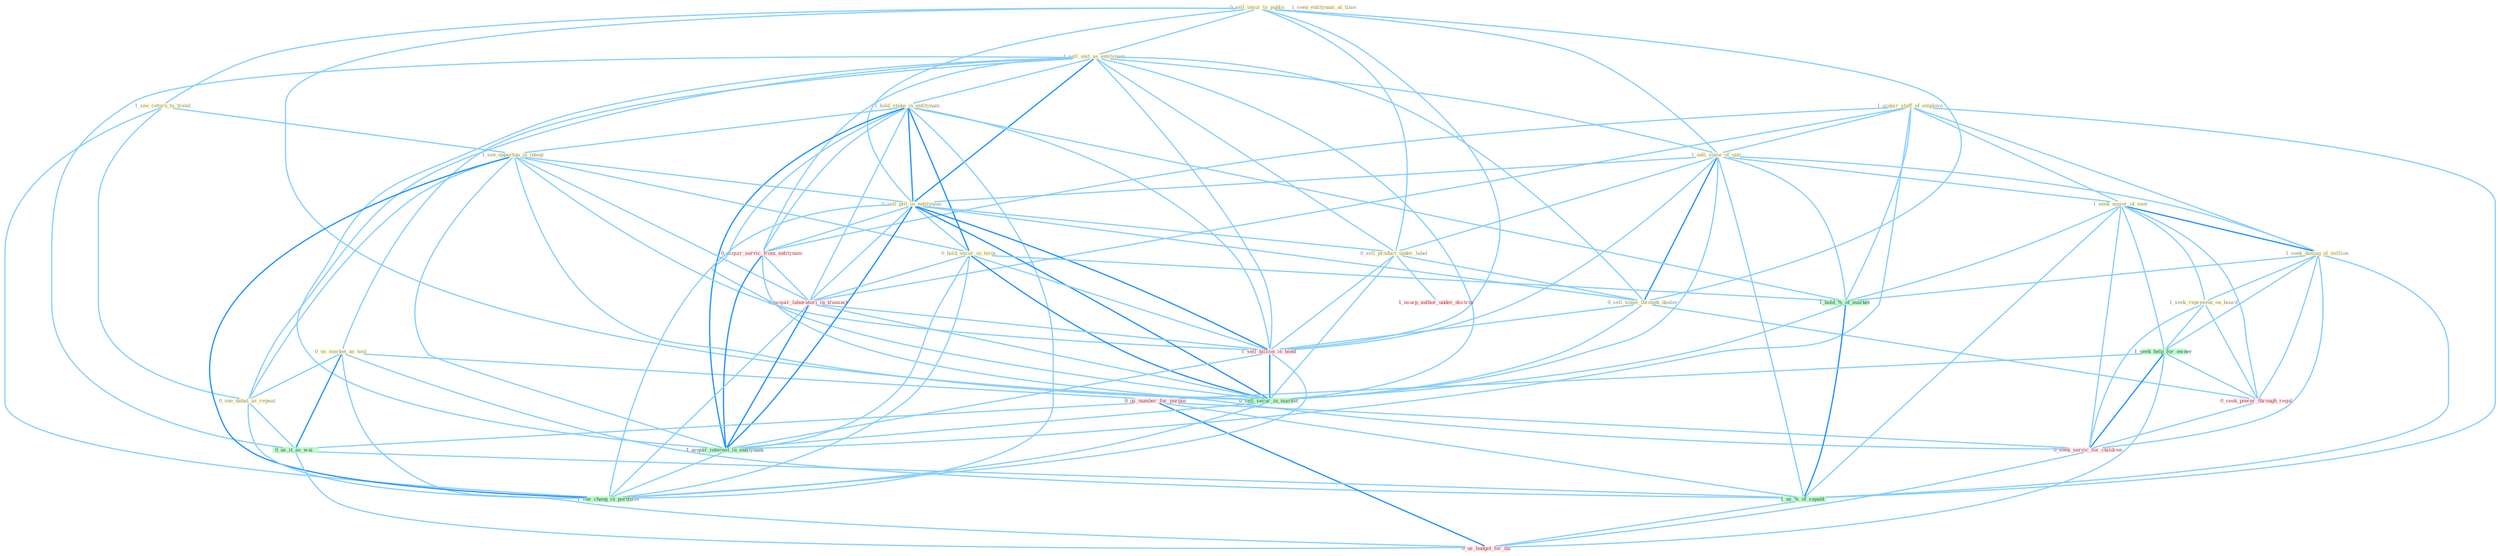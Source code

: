 Graph G{ 
    node
    [shape=polygon,style=filled,width=.5,height=.06,color="#BDFCC9",fixedsize=true,fontsize=4,
    fontcolor="#2f4f4f"];
    {node
    [color="#ffffe0", fontcolor="#8b7d6b"] "0_sell_insur_to_public " "1_sell_unit_as_entitynam " "1_acquir_staff_of_employe " "0_us_market_as_tool " "1_sell_some_of_unit " "1_seen_entitynam_at_time " "1_seek_major_of_seat " "1_seek_damag_of_million " "1_see_return_to_trend " "1_hold_stake_in_entitynam " "1_see_opportun_in_integr " "1_seek_represent_on_board " "0_sell_pill_in_entitynam " "0_sell_product_under_label " "0_sell_some_through_dealer " "0_see_debat_as_repeat " "0_hold_secur_in_term "}
{node [color="#fff0f5", fontcolor="#b22222"] "0_acquir_servic_from_entitynam " "0_seek_power_through_regul " "0_us_number_for_purpos " "0_acquir_laboratori_in_transact " "1_sell_billion_in_bond " "1_usurp_author_under_doctrin " "0_seek_servic_for_children " "0_us_budget_for_thi "}
edge [color="#B0E2FF"];

	"0_sell_insur_to_public " -- "1_sell_unit_as_entitynam " [w="1", color="#87cefa" ];
	"0_sell_insur_to_public " -- "1_sell_some_of_unit " [w="1", color="#87cefa" ];
	"0_sell_insur_to_public " -- "1_see_return_to_trend " [w="1", color="#87cefa" ];
	"0_sell_insur_to_public " -- "0_sell_pill_in_entitynam " [w="1", color="#87cefa" ];
	"0_sell_insur_to_public " -- "0_sell_product_under_label " [w="1", color="#87cefa" ];
	"0_sell_insur_to_public " -- "0_sell_some_through_dealer " [w="1", color="#87cefa" ];
	"0_sell_insur_to_public " -- "1_sell_billion_in_bond " [w="1", color="#87cefa" ];
	"0_sell_insur_to_public " -- "0_sell_secur_in_market " [w="1", color="#87cefa" ];
	"1_sell_unit_as_entitynam " -- "0_us_market_as_tool " [w="1", color="#87cefa" ];
	"1_sell_unit_as_entitynam " -- "1_sell_some_of_unit " [w="1", color="#87cefa" ];
	"1_sell_unit_as_entitynam " -- "1_hold_stake_in_entitynam " [w="1", color="#87cefa" ];
	"1_sell_unit_as_entitynam " -- "0_sell_pill_in_entitynam " [w="2", color="#1e90ff" , len=0.8];
	"1_sell_unit_as_entitynam " -- "0_sell_product_under_label " [w="1", color="#87cefa" ];
	"1_sell_unit_as_entitynam " -- "0_sell_some_through_dealer " [w="1", color="#87cefa" ];
	"1_sell_unit_as_entitynam " -- "0_see_debat_as_repeat " [w="1", color="#87cefa" ];
	"1_sell_unit_as_entitynam " -- "0_acquir_servic_from_entitynam " [w="1", color="#87cefa" ];
	"1_sell_unit_as_entitynam " -- "1_sell_billion_in_bond " [w="1", color="#87cefa" ];
	"1_sell_unit_as_entitynam " -- "0_us_it_as_wai " [w="1", color="#87cefa" ];
	"1_sell_unit_as_entitynam " -- "0_sell_secur_in_market " [w="1", color="#87cefa" ];
	"1_sell_unit_as_entitynam " -- "1_acquir_interest_in_entitynam " [w="1", color="#87cefa" ];
	"1_acquir_staff_of_employe " -- "1_sell_some_of_unit " [w="1", color="#87cefa" ];
	"1_acquir_staff_of_employe " -- "1_seek_major_of_seat " [w="1", color="#87cefa" ];
	"1_acquir_staff_of_employe " -- "1_seek_damag_of_million " [w="1", color="#87cefa" ];
	"1_acquir_staff_of_employe " -- "0_acquir_servic_from_entitynam " [w="1", color="#87cefa" ];
	"1_acquir_staff_of_employe " -- "1_hold_%_of_market " [w="1", color="#87cefa" ];
	"1_acquir_staff_of_employe " -- "0_acquir_laboratori_in_transact " [w="1", color="#87cefa" ];
	"1_acquir_staff_of_employe " -- "1_us_%_of_capabl " [w="1", color="#87cefa" ];
	"1_acquir_staff_of_employe " -- "1_acquir_interest_in_entitynam " [w="1", color="#87cefa" ];
	"0_us_market_as_tool " -- "0_see_debat_as_repeat " [w="1", color="#87cefa" ];
	"0_us_market_as_tool " -- "0_us_number_for_purpos " [w="1", color="#87cefa" ];
	"0_us_market_as_tool " -- "0_us_it_as_wai " [w="2", color="#1e90ff" , len=0.8];
	"0_us_market_as_tool " -- "1_us_%_of_capabl " [w="1", color="#87cefa" ];
	"0_us_market_as_tool " -- "0_us_budget_for_thi " [w="1", color="#87cefa" ];
	"1_sell_some_of_unit " -- "1_seek_major_of_seat " [w="1", color="#87cefa" ];
	"1_sell_some_of_unit " -- "1_seek_damag_of_million " [w="1", color="#87cefa" ];
	"1_sell_some_of_unit " -- "0_sell_pill_in_entitynam " [w="1", color="#87cefa" ];
	"1_sell_some_of_unit " -- "0_sell_product_under_label " [w="1", color="#87cefa" ];
	"1_sell_some_of_unit " -- "0_sell_some_through_dealer " [w="2", color="#1e90ff" , len=0.8];
	"1_sell_some_of_unit " -- "1_hold_%_of_market " [w="1", color="#87cefa" ];
	"1_sell_some_of_unit " -- "1_sell_billion_in_bond " [w="1", color="#87cefa" ];
	"1_sell_some_of_unit " -- "1_us_%_of_capabl " [w="1", color="#87cefa" ];
	"1_sell_some_of_unit " -- "0_sell_secur_in_market " [w="1", color="#87cefa" ];
	"1_seek_major_of_seat " -- "1_seek_damag_of_million " [w="2", color="#1e90ff" , len=0.8];
	"1_seek_major_of_seat " -- "1_seek_represent_on_board " [w="1", color="#87cefa" ];
	"1_seek_major_of_seat " -- "1_seek_help_for_owner " [w="1", color="#87cefa" ];
	"1_seek_major_of_seat " -- "1_hold_%_of_market " [w="1", color="#87cefa" ];
	"1_seek_major_of_seat " -- "0_seek_power_through_regul " [w="1", color="#87cefa" ];
	"1_seek_major_of_seat " -- "1_us_%_of_capabl " [w="1", color="#87cefa" ];
	"1_seek_major_of_seat " -- "0_seek_servic_for_children " [w="1", color="#87cefa" ];
	"1_seek_damag_of_million " -- "1_seek_represent_on_board " [w="1", color="#87cefa" ];
	"1_seek_damag_of_million " -- "1_seek_help_for_owner " [w="1", color="#87cefa" ];
	"1_seek_damag_of_million " -- "1_hold_%_of_market " [w="1", color="#87cefa" ];
	"1_seek_damag_of_million " -- "0_seek_power_through_regul " [w="1", color="#87cefa" ];
	"1_seek_damag_of_million " -- "1_us_%_of_capabl " [w="1", color="#87cefa" ];
	"1_seek_damag_of_million " -- "0_seek_servic_for_children " [w="1", color="#87cefa" ];
	"1_see_return_to_trend " -- "1_see_opportun_in_integr " [w="1", color="#87cefa" ];
	"1_see_return_to_trend " -- "0_see_debat_as_repeat " [w="1", color="#87cefa" ];
	"1_see_return_to_trend " -- "1_see_chang_in_portfolio " [w="1", color="#87cefa" ];
	"1_hold_stake_in_entitynam " -- "1_see_opportun_in_integr " [w="1", color="#87cefa" ];
	"1_hold_stake_in_entitynam " -- "0_sell_pill_in_entitynam " [w="2", color="#1e90ff" , len=0.8];
	"1_hold_stake_in_entitynam " -- "0_hold_secur_in_term " [w="2", color="#1e90ff" , len=0.8];
	"1_hold_stake_in_entitynam " -- "0_acquir_servic_from_entitynam " [w="1", color="#87cefa" ];
	"1_hold_stake_in_entitynam " -- "1_hold_%_of_market " [w="1", color="#87cefa" ];
	"1_hold_stake_in_entitynam " -- "0_acquir_laboratori_in_transact " [w="1", color="#87cefa" ];
	"1_hold_stake_in_entitynam " -- "1_sell_billion_in_bond " [w="1", color="#87cefa" ];
	"1_hold_stake_in_entitynam " -- "0_sell_secur_in_market " [w="1", color="#87cefa" ];
	"1_hold_stake_in_entitynam " -- "1_acquir_interest_in_entitynam " [w="2", color="#1e90ff" , len=0.8];
	"1_hold_stake_in_entitynam " -- "1_see_chang_in_portfolio " [w="1", color="#87cefa" ];
	"1_see_opportun_in_integr " -- "0_sell_pill_in_entitynam " [w="1", color="#87cefa" ];
	"1_see_opportun_in_integr " -- "0_see_debat_as_repeat " [w="1", color="#87cefa" ];
	"1_see_opportun_in_integr " -- "0_hold_secur_in_term " [w="1", color="#87cefa" ];
	"1_see_opportun_in_integr " -- "0_acquir_laboratori_in_transact " [w="1", color="#87cefa" ];
	"1_see_opportun_in_integr " -- "1_sell_billion_in_bond " [w="1", color="#87cefa" ];
	"1_see_opportun_in_integr " -- "0_sell_secur_in_market " [w="1", color="#87cefa" ];
	"1_see_opportun_in_integr " -- "1_acquir_interest_in_entitynam " [w="1", color="#87cefa" ];
	"1_see_opportun_in_integr " -- "1_see_chang_in_portfolio " [w="2", color="#1e90ff" , len=0.8];
	"1_seek_represent_on_board " -- "1_seek_help_for_owner " [w="1", color="#87cefa" ];
	"1_seek_represent_on_board " -- "0_seek_power_through_regul " [w="1", color="#87cefa" ];
	"1_seek_represent_on_board " -- "0_seek_servic_for_children " [w="1", color="#87cefa" ];
	"0_sell_pill_in_entitynam " -- "0_sell_product_under_label " [w="1", color="#87cefa" ];
	"0_sell_pill_in_entitynam " -- "0_sell_some_through_dealer " [w="1", color="#87cefa" ];
	"0_sell_pill_in_entitynam " -- "0_hold_secur_in_term " [w="1", color="#87cefa" ];
	"0_sell_pill_in_entitynam " -- "0_acquir_servic_from_entitynam " [w="1", color="#87cefa" ];
	"0_sell_pill_in_entitynam " -- "0_acquir_laboratori_in_transact " [w="1", color="#87cefa" ];
	"0_sell_pill_in_entitynam " -- "1_sell_billion_in_bond " [w="2", color="#1e90ff" , len=0.8];
	"0_sell_pill_in_entitynam " -- "0_sell_secur_in_market " [w="2", color="#1e90ff" , len=0.8];
	"0_sell_pill_in_entitynam " -- "1_acquir_interest_in_entitynam " [w="2", color="#1e90ff" , len=0.8];
	"0_sell_pill_in_entitynam " -- "1_see_chang_in_portfolio " [w="1", color="#87cefa" ];
	"0_sell_product_under_label " -- "0_sell_some_through_dealer " [w="1", color="#87cefa" ];
	"0_sell_product_under_label " -- "1_sell_billion_in_bond " [w="1", color="#87cefa" ];
	"0_sell_product_under_label " -- "1_usurp_author_under_doctrin " [w="1", color="#87cefa" ];
	"0_sell_product_under_label " -- "0_sell_secur_in_market " [w="1", color="#87cefa" ];
	"0_sell_some_through_dealer " -- "0_seek_power_through_regul " [w="1", color="#87cefa" ];
	"0_sell_some_through_dealer " -- "1_sell_billion_in_bond " [w="1", color="#87cefa" ];
	"0_sell_some_through_dealer " -- "0_sell_secur_in_market " [w="1", color="#87cefa" ];
	"0_see_debat_as_repeat " -- "0_us_it_as_wai " [w="1", color="#87cefa" ];
	"0_see_debat_as_repeat " -- "1_see_chang_in_portfolio " [w="1", color="#87cefa" ];
	"0_hold_secur_in_term " -- "1_hold_%_of_market " [w="1", color="#87cefa" ];
	"0_hold_secur_in_term " -- "0_acquir_laboratori_in_transact " [w="1", color="#87cefa" ];
	"0_hold_secur_in_term " -- "1_sell_billion_in_bond " [w="1", color="#87cefa" ];
	"0_hold_secur_in_term " -- "0_sell_secur_in_market " [w="2", color="#1e90ff" , len=0.8];
	"0_hold_secur_in_term " -- "1_acquir_interest_in_entitynam " [w="1", color="#87cefa" ];
	"0_hold_secur_in_term " -- "1_see_chang_in_portfolio " [w="1", color="#87cefa" ];
	"1_seek_help_for_owner " -- "0_seek_power_through_regul " [w="1", color="#87cefa" ];
	"1_seek_help_for_owner " -- "0_us_number_for_purpos " [w="1", color="#87cefa" ];
	"1_seek_help_for_owner " -- "0_seek_servic_for_children " [w="2", color="#1e90ff" , len=0.8];
	"1_seek_help_for_owner " -- "0_us_budget_for_thi " [w="1", color="#87cefa" ];
	"0_acquir_servic_from_entitynam " -- "0_acquir_laboratori_in_transact " [w="1", color="#87cefa" ];
	"0_acquir_servic_from_entitynam " -- "1_acquir_interest_in_entitynam " [w="2", color="#1e90ff" , len=0.8];
	"0_acquir_servic_from_entitynam " -- "0_seek_servic_for_children " [w="1", color="#87cefa" ];
	"1_hold_%_of_market " -- "1_us_%_of_capabl " [w="2", color="#1e90ff" , len=0.8];
	"1_hold_%_of_market " -- "0_sell_secur_in_market " [w="1", color="#87cefa" ];
	"0_seek_power_through_regul " -- "0_seek_servic_for_children " [w="1", color="#87cefa" ];
	"0_us_number_for_purpos " -- "0_us_it_as_wai " [w="1", color="#87cefa" ];
	"0_us_number_for_purpos " -- "1_us_%_of_capabl " [w="1", color="#87cefa" ];
	"0_us_number_for_purpos " -- "0_seek_servic_for_children " [w="1", color="#87cefa" ];
	"0_us_number_for_purpos " -- "0_us_budget_for_thi " [w="2", color="#1e90ff" , len=0.8];
	"0_acquir_laboratori_in_transact " -- "1_sell_billion_in_bond " [w="1", color="#87cefa" ];
	"0_acquir_laboratori_in_transact " -- "0_sell_secur_in_market " [w="1", color="#87cefa" ];
	"0_acquir_laboratori_in_transact " -- "1_acquir_interest_in_entitynam " [w="2", color="#1e90ff" , len=0.8];
	"0_acquir_laboratori_in_transact " -- "1_see_chang_in_portfolio " [w="1", color="#87cefa" ];
	"1_sell_billion_in_bond " -- "0_sell_secur_in_market " [w="2", color="#1e90ff" , len=0.8];
	"1_sell_billion_in_bond " -- "1_acquir_interest_in_entitynam " [w="1", color="#87cefa" ];
	"1_sell_billion_in_bond " -- "1_see_chang_in_portfolio " [w="1", color="#87cefa" ];
	"0_us_it_as_wai " -- "1_us_%_of_capabl " [w="1", color="#87cefa" ];
	"0_us_it_as_wai " -- "0_us_budget_for_thi " [w="1", color="#87cefa" ];
	"1_us_%_of_capabl " -- "0_us_budget_for_thi " [w="1", color="#87cefa" ];
	"0_sell_secur_in_market " -- "1_acquir_interest_in_entitynam " [w="1", color="#87cefa" ];
	"0_sell_secur_in_market " -- "1_see_chang_in_portfolio " [w="1", color="#87cefa" ];
	"1_acquir_interest_in_entitynam " -- "1_see_chang_in_portfolio " [w="1", color="#87cefa" ];
	"0_seek_servic_for_children " -- "0_us_budget_for_thi " [w="1", color="#87cefa" ];
}